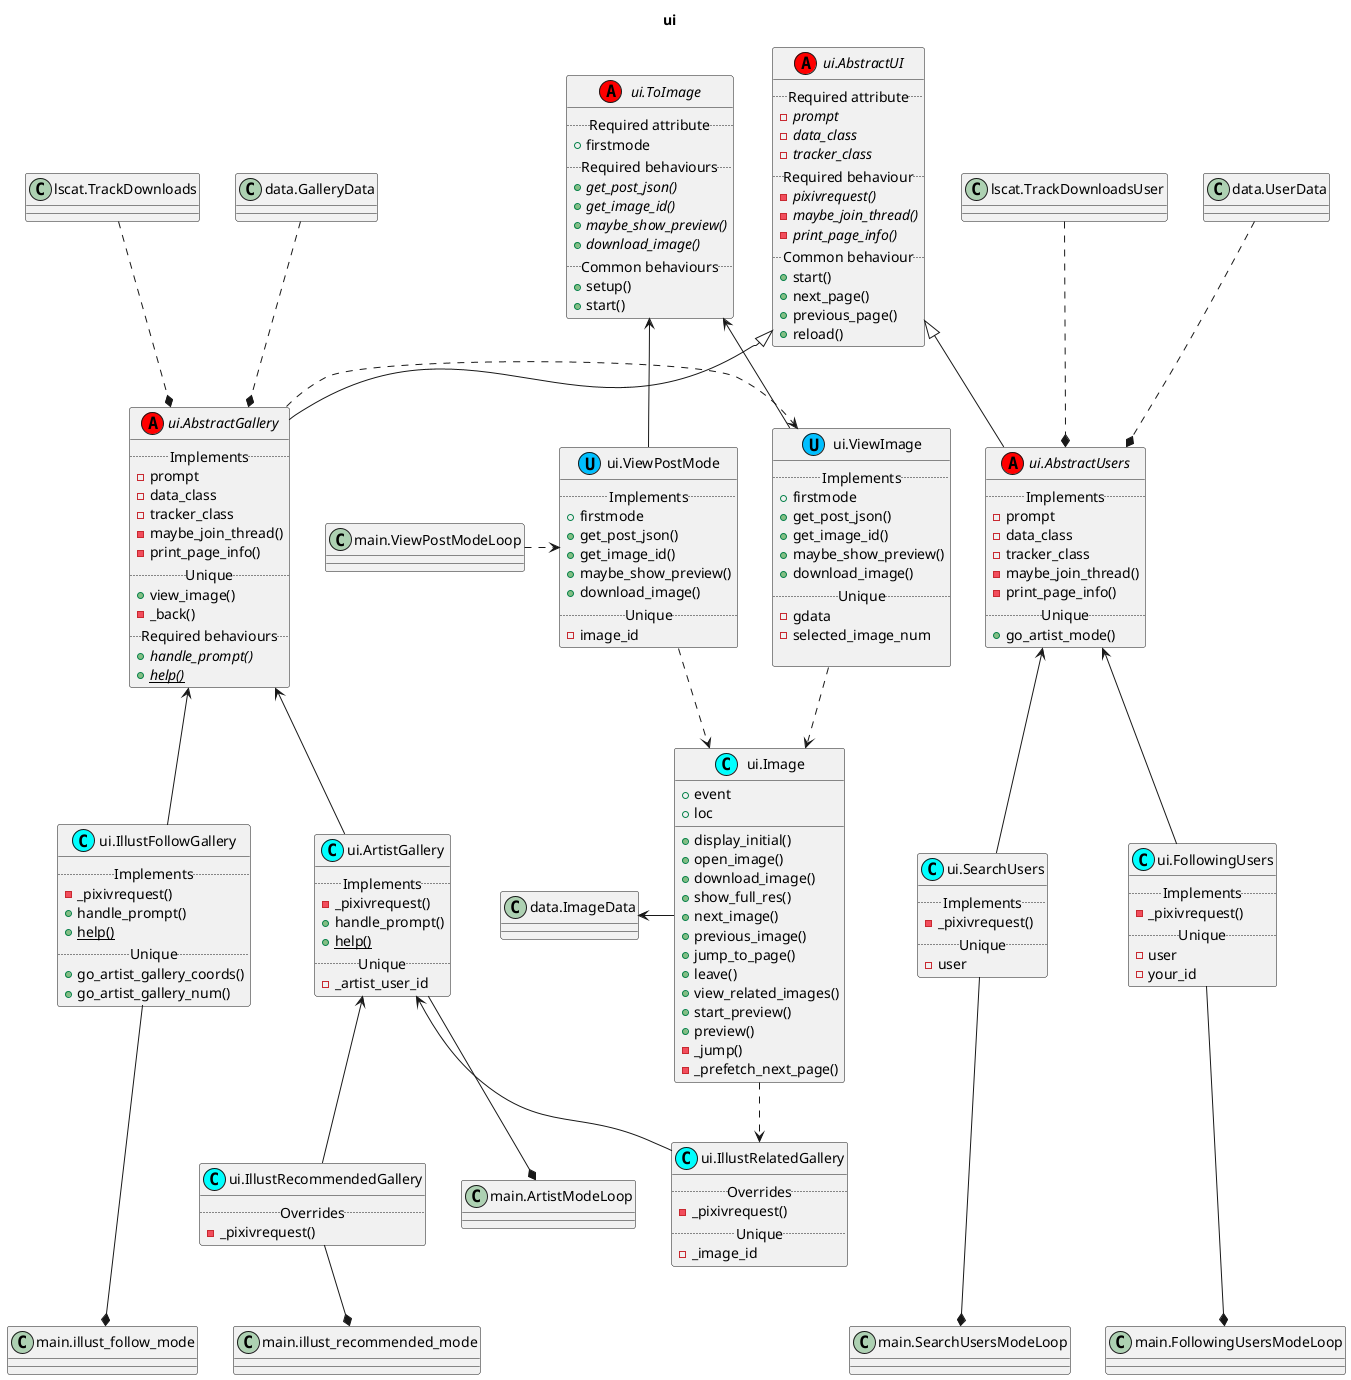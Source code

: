 @startuml

title ui
set namespaceSeparator none

abstract class ui.AbstractUI <<(A, red)>>{
    ..Required attribute..
    - {abstract} prompt
    - {abstract} data_class
    - {abstract} tracker_class
    ..Required behaviour..
    -{abstract}pixivrequest()
    -{abstract}maybe_join_thread()
    -{abstract}print_page_info()
    ..Common behaviour..
    +start()
    +next_page()
    +previous_page()
    +reload()
}

abstract class ui.AbstractGallery <<(A, red)>>{
    ..Implements..
    - prompt
    - data_class
    - tracker_class
    -maybe_join_thread()
    -print_page_info()
    ..Unique..
    +view_image()
    -_back()
    ..Required behaviours..
    +{abstract}handle_prompt()
    +{abstract}{static}help()
}

class ui.ArtistGallery <<(C, cyan)>>{
    ..Implements..
    -_pixivrequest()
    +handle_prompt()
    +{static}help()
    ..Unique..
    - _artist_user_id
}

class ui.IllustRecommendedGallery <<(C, cyan)>>{
    ..Overrides..
    -_pixivrequest()
}

class ui.IllustRelatedGallery <<(C, cyan)>>{
    ..Overrides..
    -_pixivrequest()
    ..Unique..
    - _image_id
}

class ui.IllustFollowGallery <<(C, cyan)>>{
    ..Implements..
    -_pixivrequest()
    +handle_prompt()
    +{static}help()
    ..Unique..
    +go_artist_gallery_coords()
    +go_artist_gallery_num()
}

ui.AbstractUI <|-- ui.AbstractGallery

ui.AbstractGallery <-- ui.IllustFollowGallery

ui.AbstractGallery <-- ui.ArtistGallery

ui.ArtistGallery <-- ui.IllustRecommendedGallery
ui.ArtistGallery <-- ui.IllustRelatedGallery

main.ArtistModeLoop *-up- ui.ArtistGallery
main.illust_follow_mode *-up-- ui.IllustFollowGallery
main.illust_recommended_mode *-up- ui.IllustRecommendedGallery


abstract class ui.AbstractUsers <<(A, red)>>{
    ..Implements..
    - prompt
    - data_class
    - tracker_class
    -maybe_join_thread()
    -print_page_info()
    ..Unique..
    +go_artist_mode()
}

class ui.FollowingUsers <<(C, cyan)>> {
    ..Implements..
    -_pixivrequest()
    ..Unique..
    - user
    - your_id
}

class ui.SearchUsers <<(C, cyan)>> {
    ..Implements..
    -_pixivrequest()
    ..Unique..
    - user
}

ui.AbstractUI <|-- ui.AbstractUsers
ui.AbstractUsers <-- ui.FollowingUsers
ui.AbstractUsers <-- ui.SearchUsers
main.FollowingUsersModeLoop *-up-- ui.FollowingUsers
main.SearchUsersModeLoop *-up-- ui.SearchUsers



abstract class ui.ToImage <<(A, red)>>{
    ..Required attribute..
    + firstmode
    ..Required behaviours..
    +{abstract}get_post_json()
    +{abstract}get_image_id()
    +{abstract}maybe_show_preview()
    +{abstract}download_image()
    ..Common behaviours..
    +setup()
    +start()
}

class ui.ViewImage <<(U, DeepSkyBlue)>>{
    ..Implements..
    + firstmode
    +get_post_json()
    +get_image_id()
    +maybe_show_preview()
    +download_image()
    ..Unique..
    - gdata
    - selected_image_num

}

class ui.ViewPostMode <<(U, DeepSkyBlue)>>{
    ..Implements..
    + firstmode
    +get_post_json()
    +get_image_id()
    +maybe_show_preview()
    +download_image()
    ..Unique..
    - image_id
}

ui.ViewImage -up-> ui.ToImage
ui.ViewPostMode -up-> ui.ToImage

class ui.Image <<(C, cyan)>>{
    + event
    + loc
    +display_initial()
    +open_image()
    +download_image()
    +show_full_res()
    +next_image()
    +previous_image()
    +jump_to_page()
    +leave()
    +view_related_images()
    +start_preview()
    +preview()
    -_jump()
    -_prefetch_next_page()
}

main.ViewPostModeLoop ..right.> ui.ViewPostMode

ui.ViewPostMode ..> ui.Image
ui.ViewImage ..> ui.Image
ui.ViewImage <.left. ui.AbstractGallery

ui.Image ..> ui.IllustRelatedGallery



ui.AbstractGallery *.up. data.GalleryData
ui.AbstractUsers *.up. data.UserData
ui.Image -left-> data.ImageData

ui.ViewPostMode -right[hidden]-> ui.ViewImage

ui.AbstractUsers *.up. lscat.TrackDownloadsUser
ui.AbstractGallery *.up. lscat.TrackDownloads

@enduml
